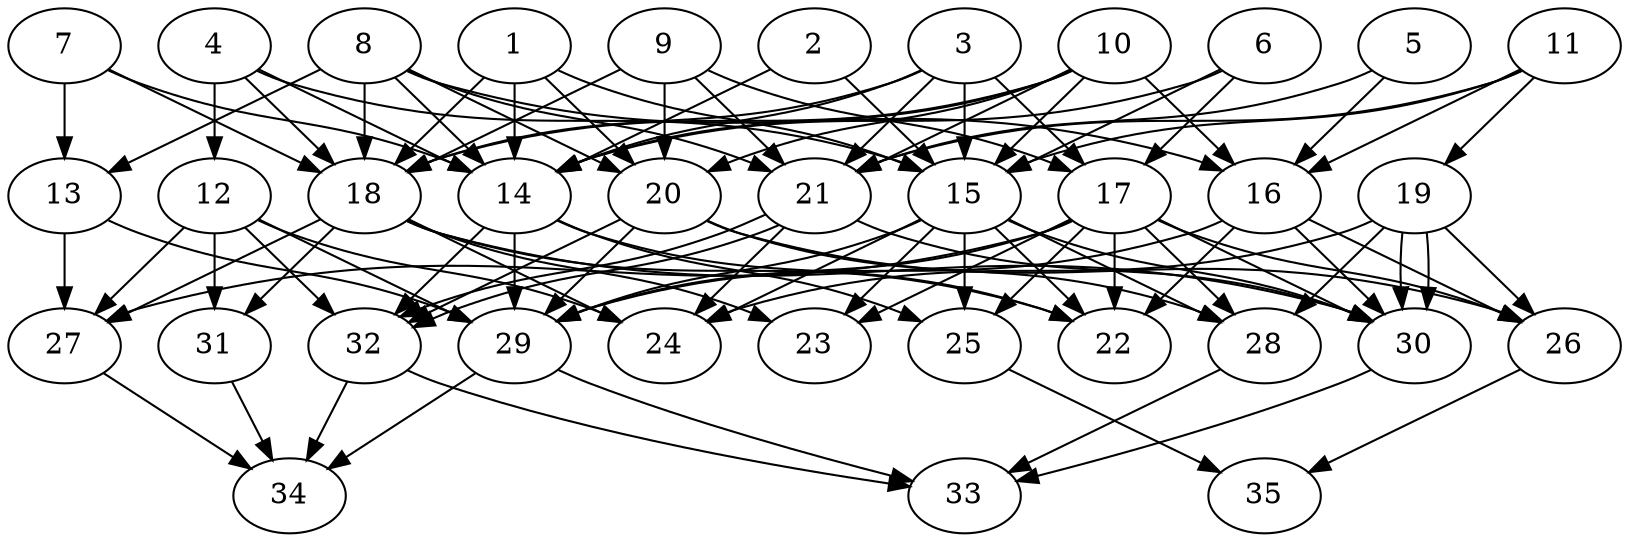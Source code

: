 // DAG automatically generated by daggen at Thu Oct  3 14:05:37 2019
// ./daggen --dot -n 35 --ccr 0.4 --fat 0.7 --regular 0.9 --density 0.7 --mindata 5242880 --maxdata 52428800 
digraph G {
  1 [size="74557440", alpha="0.11", expect_size="29822976"] 
  1 -> 14 [size ="29822976"]
  1 -> 15 [size ="29822976"]
  1 -> 18 [size ="29822976"]
  1 -> 20 [size ="29822976"]
  2 [size="26647040", alpha="0.16", expect_size="10658816"] 
  2 -> 14 [size ="10658816"]
  2 -> 15 [size ="10658816"]
  3 [size="64135680", alpha="0.00", expect_size="25654272"] 
  3 -> 14 [size ="25654272"]
  3 -> 15 [size ="25654272"]
  3 -> 17 [size ="25654272"]
  3 -> 18 [size ="25654272"]
  3 -> 21 [size ="25654272"]
  4 [size="58040320", alpha="0.09", expect_size="23216128"] 
  4 -> 12 [size ="23216128"]
  4 -> 14 [size ="23216128"]
  4 -> 15 [size ="23216128"]
  4 -> 18 [size ="23216128"]
  5 [size="97666560", alpha="0.06", expect_size="39066624"] 
  5 -> 16 [size ="39066624"]
  5 -> 21 [size ="39066624"]
  6 [size="27599360", alpha="0.07", expect_size="11039744"] 
  6 -> 14 [size ="11039744"]
  6 -> 15 [size ="11039744"]
  6 -> 17 [size ="11039744"]
  7 [size="91148800", alpha="0.08", expect_size="36459520"] 
  7 -> 13 [size ="36459520"]
  7 -> 14 [size ="36459520"]
  7 -> 18 [size ="36459520"]
  8 [size="88401920", alpha="0.06", expect_size="35360768"] 
  8 -> 13 [size ="35360768"]
  8 -> 14 [size ="35360768"]
  8 -> 16 [size ="35360768"]
  8 -> 18 [size ="35360768"]
  8 -> 20 [size ="35360768"]
  8 -> 21 [size ="35360768"]
  9 [size="87083520", alpha="0.02", expect_size="34833408"] 
  9 -> 17 [size ="34833408"]
  9 -> 18 [size ="34833408"]
  9 -> 20 [size ="34833408"]
  9 -> 21 [size ="34833408"]
  10 [size="104227840", alpha="0.10", expect_size="41691136"] 
  10 -> 14 [size ="41691136"]
  10 -> 15 [size ="41691136"]
  10 -> 16 [size ="41691136"]
  10 -> 18 [size ="41691136"]
  10 -> 20 [size ="41691136"]
  10 -> 21 [size ="41691136"]
  11 [size="83927040", alpha="0.00", expect_size="33570816"] 
  11 -> 15 [size ="33570816"]
  11 -> 16 [size ="33570816"]
  11 -> 19 [size ="33570816"]
  11 -> 21 [size ="33570816"]
  12 [size="31618560", alpha="0.16", expect_size="12647424"] 
  12 -> 24 [size ="12647424"]
  12 -> 27 [size ="12647424"]
  12 -> 29 [size ="12647424"]
  12 -> 31 [size ="12647424"]
  12 -> 32 [size ="12647424"]
  13 [size="126003200", alpha="0.07", expect_size="50401280"] 
  13 -> 27 [size ="50401280"]
  13 -> 29 [size ="50401280"]
  14 [size="128168960", alpha="0.19", expect_size="51267584"] 
  14 -> 22 [size ="51267584"]
  14 -> 25 [size ="51267584"]
  14 -> 29 [size ="51267584"]
  14 -> 32 [size ="51267584"]
  15 [size="61859840", alpha="0.01", expect_size="24743936"] 
  15 -> 22 [size ="24743936"]
  15 -> 23 [size ="24743936"]
  15 -> 24 [size ="24743936"]
  15 -> 25 [size ="24743936"]
  15 -> 28 [size ="24743936"]
  15 -> 29 [size ="24743936"]
  15 -> 30 [size ="24743936"]
  16 [size="97722880", alpha="0.14", expect_size="39089152"] 
  16 -> 22 [size ="39089152"]
  16 -> 26 [size ="39089152"]
  16 -> 29 [size ="39089152"]
  16 -> 30 [size ="39089152"]
  17 [size="21941760", alpha="0.02", expect_size="8776704"] 
  17 -> 22 [size ="8776704"]
  17 -> 23 [size ="8776704"]
  17 -> 25 [size ="8776704"]
  17 -> 26 [size ="8776704"]
  17 -> 27 [size ="8776704"]
  17 -> 28 [size ="8776704"]
  17 -> 29 [size ="8776704"]
  17 -> 30 [size ="8776704"]
  18 [size="67389440", alpha="0.14", expect_size="26955776"] 
  18 -> 22 [size ="26955776"]
  18 -> 23 [size ="26955776"]
  18 -> 24 [size ="26955776"]
  18 -> 27 [size ="26955776"]
  18 -> 30 [size ="26955776"]
  18 -> 31 [size ="26955776"]
  19 [size="102374400", alpha="0.07", expect_size="40949760"] 
  19 -> 24 [size ="40949760"]
  19 -> 26 [size ="40949760"]
  19 -> 28 [size ="40949760"]
  19 -> 30 [size ="40949760"]
  19 -> 30 [size ="40949760"]
  20 [size="113192960", alpha="0.20", expect_size="45277184"] 
  20 -> 26 [size ="45277184"]
  20 -> 28 [size ="45277184"]
  20 -> 29 [size ="45277184"]
  20 -> 32 [size ="45277184"]
  21 [size="55385600", alpha="0.03", expect_size="22154240"] 
  21 -> 24 [size ="22154240"]
  21 -> 30 [size ="22154240"]
  21 -> 32 [size ="22154240"]
  21 -> 32 [size ="22154240"]
  22 [size="57482240", alpha="0.09", expect_size="22992896"] 
  23 [size="32824320", alpha="0.03", expect_size="13129728"] 
  24 [size="74109440", alpha="0.04", expect_size="29643776"] 
  25 [size="71150080", alpha="0.01", expect_size="28460032"] 
  25 -> 35 [size ="28460032"]
  26 [size="74903040", alpha="0.19", expect_size="29961216"] 
  26 -> 35 [size ="29961216"]
  27 [size="39674880", alpha="0.11", expect_size="15869952"] 
  27 -> 34 [size ="15869952"]
  28 [size="53450240", alpha="0.15", expect_size="21380096"] 
  28 -> 33 [size ="21380096"]
  29 [size="20152320", alpha="0.12", expect_size="8060928"] 
  29 -> 33 [size ="8060928"]
  29 -> 34 [size ="8060928"]
  30 [size="62039040", alpha="0.05", expect_size="24815616"] 
  30 -> 33 [size ="24815616"]
  31 [size="61276160", alpha="0.10", expect_size="24510464"] 
  31 -> 34 [size ="24510464"]
  32 [size="79316480", alpha="0.17", expect_size="31726592"] 
  32 -> 33 [size ="31726592"]
  32 -> 34 [size ="31726592"]
  33 [size="129702400", alpha="0.04", expect_size="51880960"] 
  34 [size="27530240", alpha="0.10", expect_size="11012096"] 
  35 [size="53665280", alpha="0.05", expect_size="21466112"] 
}
